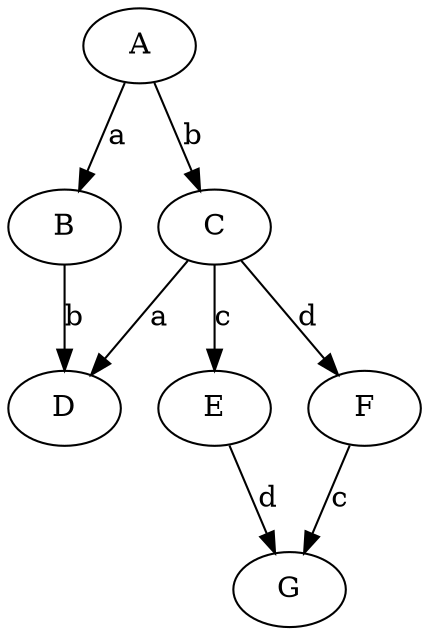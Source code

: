digraph h {
    A -> B [label=a]
    A -> C [label=b]
    B -> D [label=b]
    C -> D [label=a]
    C -> E [label=c]
    C -> F [label=d]
    E -> G [label=d]
    F -> G [label=c]
}
/*
> A-a->B / > E-d->G
*/